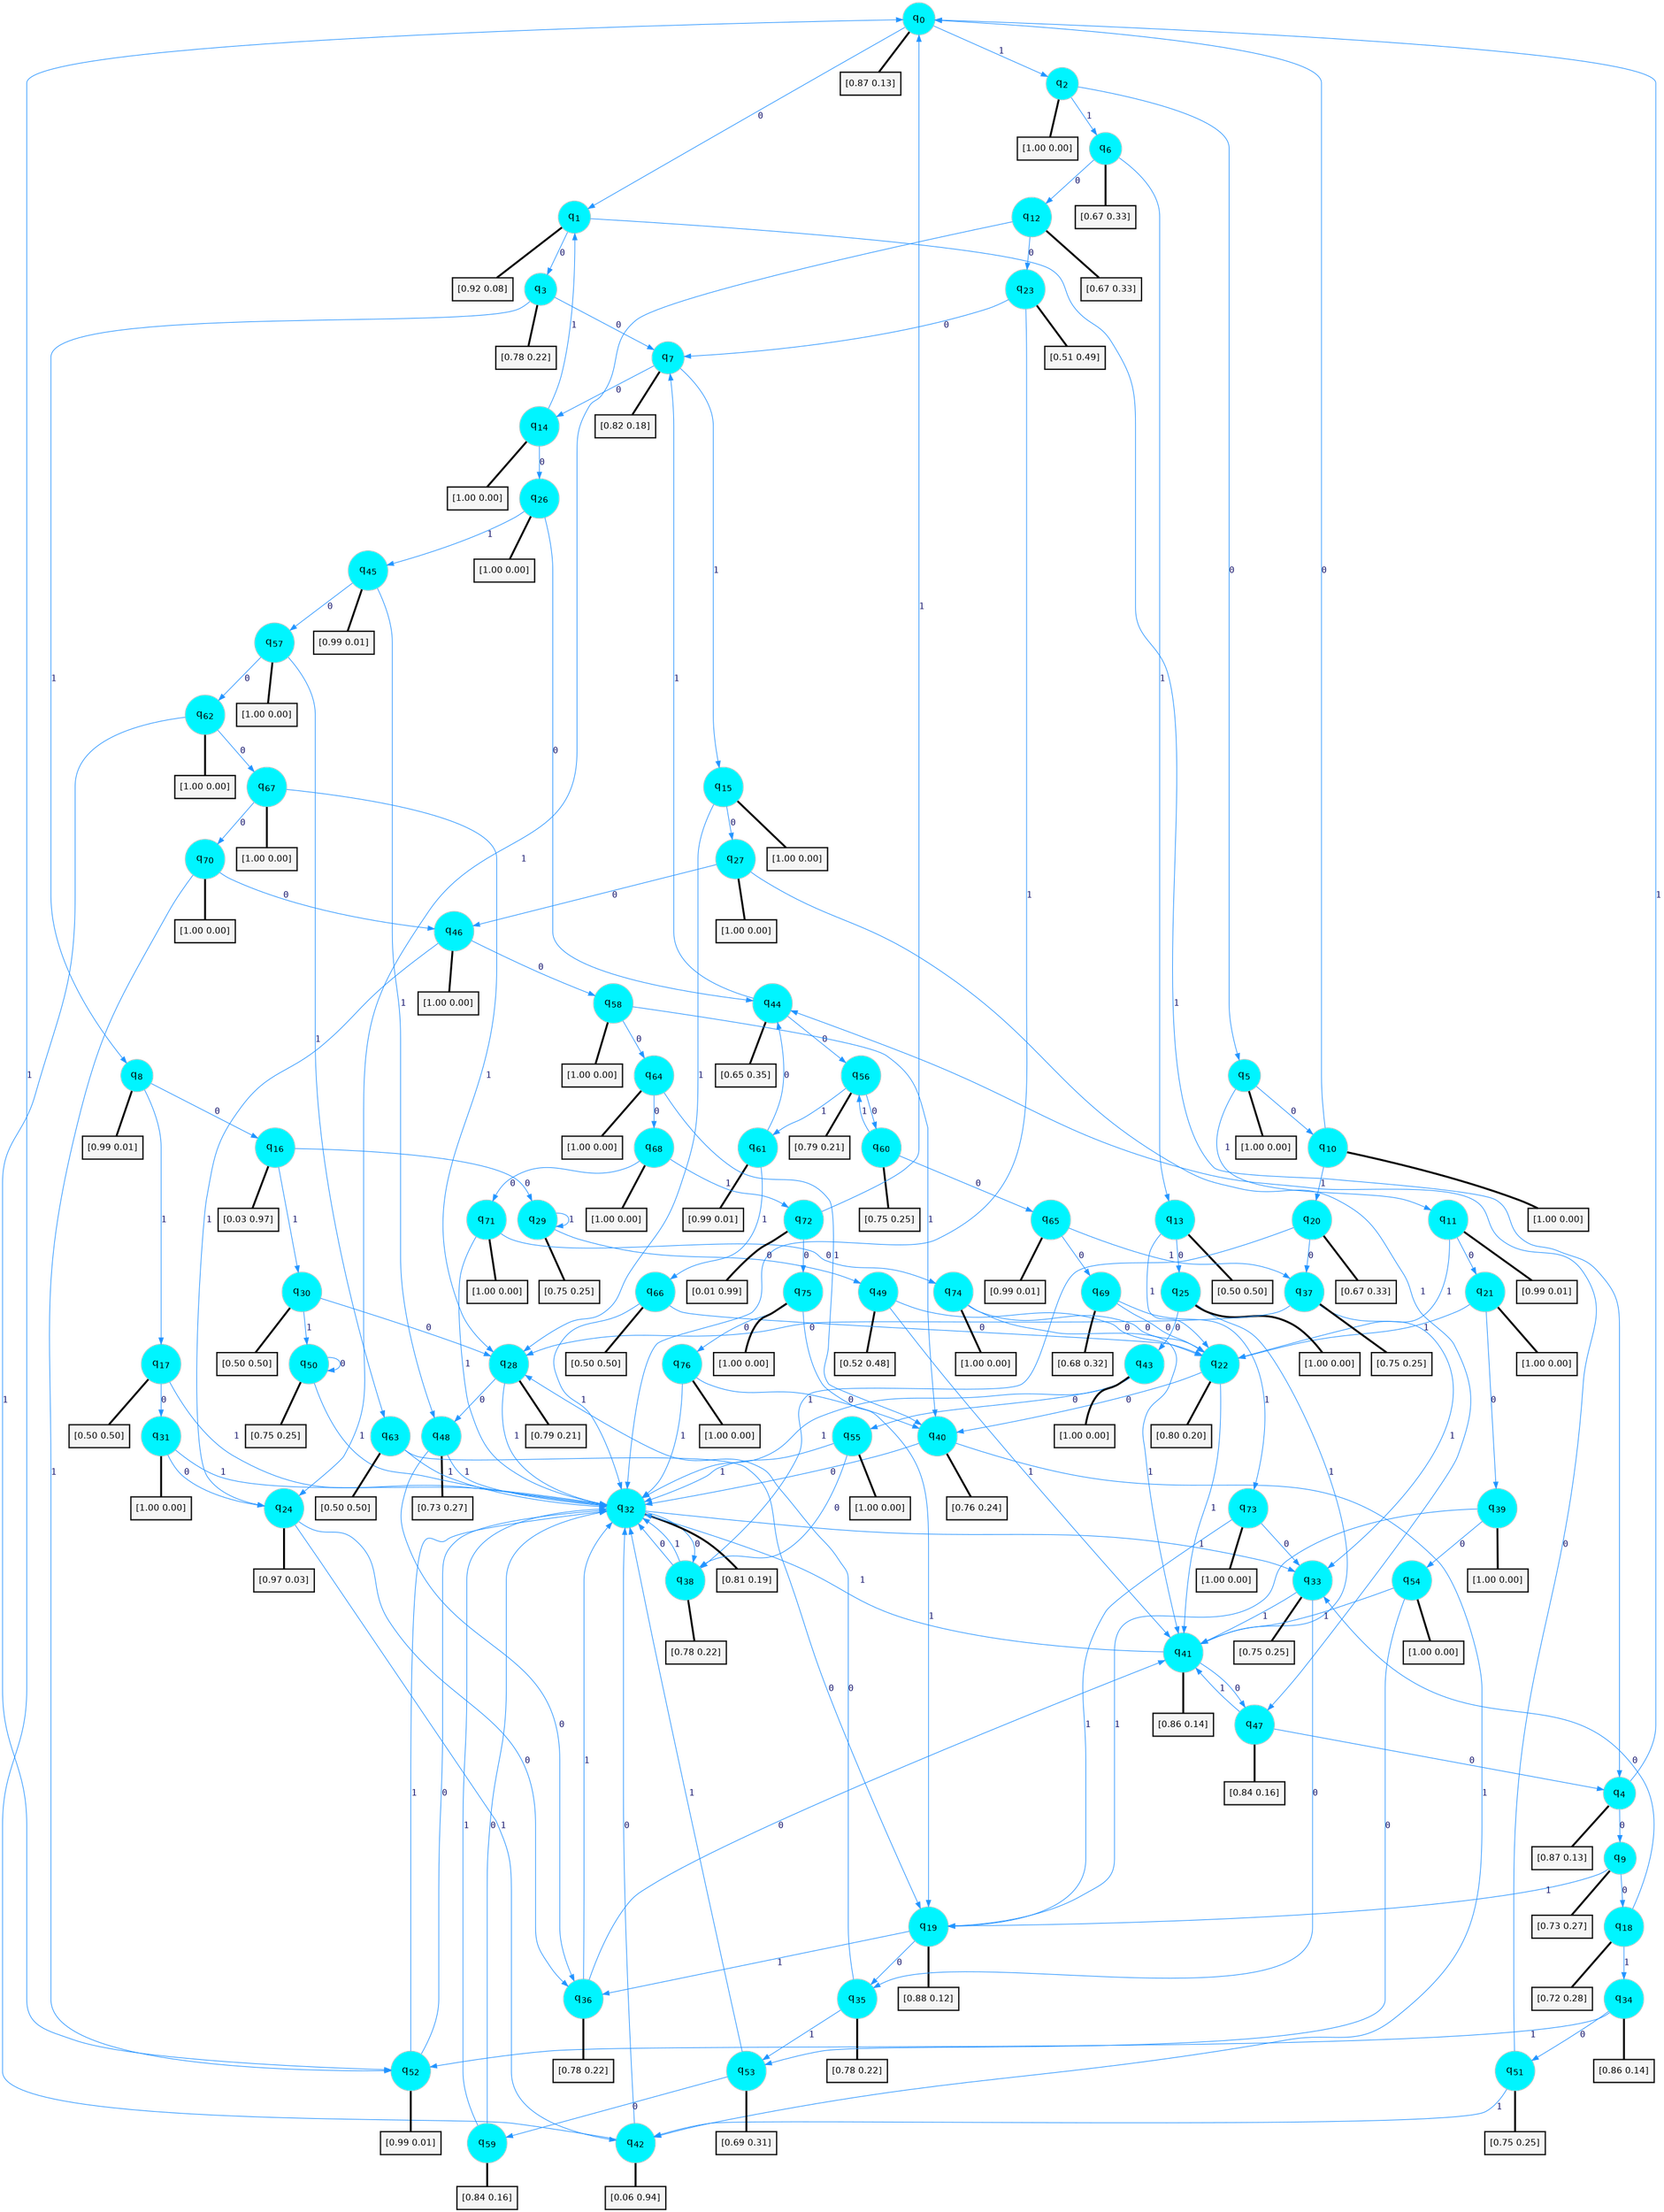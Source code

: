 digraph G {
graph [
bgcolor=transparent, dpi=300, rankdir=TD, size="40,25"];
node [
color=gray, fillcolor=turquoise1, fontcolor=black, fontname=Helvetica, fontsize=16, fontweight=bold, shape=circle, style=filled];
edge [
arrowsize=1, color=dodgerblue1, fontcolor=midnightblue, fontname=courier, fontweight=bold, penwidth=1, style=solid, weight=20];
0[label=<q<SUB>0</SUB>>];
1[label=<q<SUB>1</SUB>>];
2[label=<q<SUB>2</SUB>>];
3[label=<q<SUB>3</SUB>>];
4[label=<q<SUB>4</SUB>>];
5[label=<q<SUB>5</SUB>>];
6[label=<q<SUB>6</SUB>>];
7[label=<q<SUB>7</SUB>>];
8[label=<q<SUB>8</SUB>>];
9[label=<q<SUB>9</SUB>>];
10[label=<q<SUB>10</SUB>>];
11[label=<q<SUB>11</SUB>>];
12[label=<q<SUB>12</SUB>>];
13[label=<q<SUB>13</SUB>>];
14[label=<q<SUB>14</SUB>>];
15[label=<q<SUB>15</SUB>>];
16[label=<q<SUB>16</SUB>>];
17[label=<q<SUB>17</SUB>>];
18[label=<q<SUB>18</SUB>>];
19[label=<q<SUB>19</SUB>>];
20[label=<q<SUB>20</SUB>>];
21[label=<q<SUB>21</SUB>>];
22[label=<q<SUB>22</SUB>>];
23[label=<q<SUB>23</SUB>>];
24[label=<q<SUB>24</SUB>>];
25[label=<q<SUB>25</SUB>>];
26[label=<q<SUB>26</SUB>>];
27[label=<q<SUB>27</SUB>>];
28[label=<q<SUB>28</SUB>>];
29[label=<q<SUB>29</SUB>>];
30[label=<q<SUB>30</SUB>>];
31[label=<q<SUB>31</SUB>>];
32[label=<q<SUB>32</SUB>>];
33[label=<q<SUB>33</SUB>>];
34[label=<q<SUB>34</SUB>>];
35[label=<q<SUB>35</SUB>>];
36[label=<q<SUB>36</SUB>>];
37[label=<q<SUB>37</SUB>>];
38[label=<q<SUB>38</SUB>>];
39[label=<q<SUB>39</SUB>>];
40[label=<q<SUB>40</SUB>>];
41[label=<q<SUB>41</SUB>>];
42[label=<q<SUB>42</SUB>>];
43[label=<q<SUB>43</SUB>>];
44[label=<q<SUB>44</SUB>>];
45[label=<q<SUB>45</SUB>>];
46[label=<q<SUB>46</SUB>>];
47[label=<q<SUB>47</SUB>>];
48[label=<q<SUB>48</SUB>>];
49[label=<q<SUB>49</SUB>>];
50[label=<q<SUB>50</SUB>>];
51[label=<q<SUB>51</SUB>>];
52[label=<q<SUB>52</SUB>>];
53[label=<q<SUB>53</SUB>>];
54[label=<q<SUB>54</SUB>>];
55[label=<q<SUB>55</SUB>>];
56[label=<q<SUB>56</SUB>>];
57[label=<q<SUB>57</SUB>>];
58[label=<q<SUB>58</SUB>>];
59[label=<q<SUB>59</SUB>>];
60[label=<q<SUB>60</SUB>>];
61[label=<q<SUB>61</SUB>>];
62[label=<q<SUB>62</SUB>>];
63[label=<q<SUB>63</SUB>>];
64[label=<q<SUB>64</SUB>>];
65[label=<q<SUB>65</SUB>>];
66[label=<q<SUB>66</SUB>>];
67[label=<q<SUB>67</SUB>>];
68[label=<q<SUB>68</SUB>>];
69[label=<q<SUB>69</SUB>>];
70[label=<q<SUB>70</SUB>>];
71[label=<q<SUB>71</SUB>>];
72[label=<q<SUB>72</SUB>>];
73[label=<q<SUB>73</SUB>>];
74[label=<q<SUB>74</SUB>>];
75[label=<q<SUB>75</SUB>>];
76[label=<q<SUB>76</SUB>>];
77[label="[0.87 0.13]", shape=box,fontcolor=black, fontname=Helvetica, fontsize=14, penwidth=2, fillcolor=whitesmoke,color=black];
78[label="[0.92 0.08]", shape=box,fontcolor=black, fontname=Helvetica, fontsize=14, penwidth=2, fillcolor=whitesmoke,color=black];
79[label="[1.00 0.00]", shape=box,fontcolor=black, fontname=Helvetica, fontsize=14, penwidth=2, fillcolor=whitesmoke,color=black];
80[label="[0.78 0.22]", shape=box,fontcolor=black, fontname=Helvetica, fontsize=14, penwidth=2, fillcolor=whitesmoke,color=black];
81[label="[0.87 0.13]", shape=box,fontcolor=black, fontname=Helvetica, fontsize=14, penwidth=2, fillcolor=whitesmoke,color=black];
82[label="[1.00 0.00]", shape=box,fontcolor=black, fontname=Helvetica, fontsize=14, penwidth=2, fillcolor=whitesmoke,color=black];
83[label="[0.67 0.33]", shape=box,fontcolor=black, fontname=Helvetica, fontsize=14, penwidth=2, fillcolor=whitesmoke,color=black];
84[label="[0.82 0.18]", shape=box,fontcolor=black, fontname=Helvetica, fontsize=14, penwidth=2, fillcolor=whitesmoke,color=black];
85[label="[0.99 0.01]", shape=box,fontcolor=black, fontname=Helvetica, fontsize=14, penwidth=2, fillcolor=whitesmoke,color=black];
86[label="[0.73 0.27]", shape=box,fontcolor=black, fontname=Helvetica, fontsize=14, penwidth=2, fillcolor=whitesmoke,color=black];
87[label="[1.00 0.00]", shape=box,fontcolor=black, fontname=Helvetica, fontsize=14, penwidth=2, fillcolor=whitesmoke,color=black];
88[label="[0.99 0.01]", shape=box,fontcolor=black, fontname=Helvetica, fontsize=14, penwidth=2, fillcolor=whitesmoke,color=black];
89[label="[0.67 0.33]", shape=box,fontcolor=black, fontname=Helvetica, fontsize=14, penwidth=2, fillcolor=whitesmoke,color=black];
90[label="[0.50 0.50]", shape=box,fontcolor=black, fontname=Helvetica, fontsize=14, penwidth=2, fillcolor=whitesmoke,color=black];
91[label="[1.00 0.00]", shape=box,fontcolor=black, fontname=Helvetica, fontsize=14, penwidth=2, fillcolor=whitesmoke,color=black];
92[label="[1.00 0.00]", shape=box,fontcolor=black, fontname=Helvetica, fontsize=14, penwidth=2, fillcolor=whitesmoke,color=black];
93[label="[0.03 0.97]", shape=box,fontcolor=black, fontname=Helvetica, fontsize=14, penwidth=2, fillcolor=whitesmoke,color=black];
94[label="[0.50 0.50]", shape=box,fontcolor=black, fontname=Helvetica, fontsize=14, penwidth=2, fillcolor=whitesmoke,color=black];
95[label="[0.72 0.28]", shape=box,fontcolor=black, fontname=Helvetica, fontsize=14, penwidth=2, fillcolor=whitesmoke,color=black];
96[label="[0.88 0.12]", shape=box,fontcolor=black, fontname=Helvetica, fontsize=14, penwidth=2, fillcolor=whitesmoke,color=black];
97[label="[0.67 0.33]", shape=box,fontcolor=black, fontname=Helvetica, fontsize=14, penwidth=2, fillcolor=whitesmoke,color=black];
98[label="[1.00 0.00]", shape=box,fontcolor=black, fontname=Helvetica, fontsize=14, penwidth=2, fillcolor=whitesmoke,color=black];
99[label="[0.80 0.20]", shape=box,fontcolor=black, fontname=Helvetica, fontsize=14, penwidth=2, fillcolor=whitesmoke,color=black];
100[label="[0.51 0.49]", shape=box,fontcolor=black, fontname=Helvetica, fontsize=14, penwidth=2, fillcolor=whitesmoke,color=black];
101[label="[0.97 0.03]", shape=box,fontcolor=black, fontname=Helvetica, fontsize=14, penwidth=2, fillcolor=whitesmoke,color=black];
102[label="[1.00 0.00]", shape=box,fontcolor=black, fontname=Helvetica, fontsize=14, penwidth=2, fillcolor=whitesmoke,color=black];
103[label="[1.00 0.00]", shape=box,fontcolor=black, fontname=Helvetica, fontsize=14, penwidth=2, fillcolor=whitesmoke,color=black];
104[label="[1.00 0.00]", shape=box,fontcolor=black, fontname=Helvetica, fontsize=14, penwidth=2, fillcolor=whitesmoke,color=black];
105[label="[0.79 0.21]", shape=box,fontcolor=black, fontname=Helvetica, fontsize=14, penwidth=2, fillcolor=whitesmoke,color=black];
106[label="[0.75 0.25]", shape=box,fontcolor=black, fontname=Helvetica, fontsize=14, penwidth=2, fillcolor=whitesmoke,color=black];
107[label="[0.50 0.50]", shape=box,fontcolor=black, fontname=Helvetica, fontsize=14, penwidth=2, fillcolor=whitesmoke,color=black];
108[label="[1.00 0.00]", shape=box,fontcolor=black, fontname=Helvetica, fontsize=14, penwidth=2, fillcolor=whitesmoke,color=black];
109[label="[0.81 0.19]", shape=box,fontcolor=black, fontname=Helvetica, fontsize=14, penwidth=2, fillcolor=whitesmoke,color=black];
110[label="[0.75 0.25]", shape=box,fontcolor=black, fontname=Helvetica, fontsize=14, penwidth=2, fillcolor=whitesmoke,color=black];
111[label="[0.86 0.14]", shape=box,fontcolor=black, fontname=Helvetica, fontsize=14, penwidth=2, fillcolor=whitesmoke,color=black];
112[label="[0.78 0.22]", shape=box,fontcolor=black, fontname=Helvetica, fontsize=14, penwidth=2, fillcolor=whitesmoke,color=black];
113[label="[0.78 0.22]", shape=box,fontcolor=black, fontname=Helvetica, fontsize=14, penwidth=2, fillcolor=whitesmoke,color=black];
114[label="[0.75 0.25]", shape=box,fontcolor=black, fontname=Helvetica, fontsize=14, penwidth=2, fillcolor=whitesmoke,color=black];
115[label="[0.78 0.22]", shape=box,fontcolor=black, fontname=Helvetica, fontsize=14, penwidth=2, fillcolor=whitesmoke,color=black];
116[label="[1.00 0.00]", shape=box,fontcolor=black, fontname=Helvetica, fontsize=14, penwidth=2, fillcolor=whitesmoke,color=black];
117[label="[0.76 0.24]", shape=box,fontcolor=black, fontname=Helvetica, fontsize=14, penwidth=2, fillcolor=whitesmoke,color=black];
118[label="[0.86 0.14]", shape=box,fontcolor=black, fontname=Helvetica, fontsize=14, penwidth=2, fillcolor=whitesmoke,color=black];
119[label="[0.06 0.94]", shape=box,fontcolor=black, fontname=Helvetica, fontsize=14, penwidth=2, fillcolor=whitesmoke,color=black];
120[label="[1.00 0.00]", shape=box,fontcolor=black, fontname=Helvetica, fontsize=14, penwidth=2, fillcolor=whitesmoke,color=black];
121[label="[0.65 0.35]", shape=box,fontcolor=black, fontname=Helvetica, fontsize=14, penwidth=2, fillcolor=whitesmoke,color=black];
122[label="[0.99 0.01]", shape=box,fontcolor=black, fontname=Helvetica, fontsize=14, penwidth=2, fillcolor=whitesmoke,color=black];
123[label="[1.00 0.00]", shape=box,fontcolor=black, fontname=Helvetica, fontsize=14, penwidth=2, fillcolor=whitesmoke,color=black];
124[label="[0.84 0.16]", shape=box,fontcolor=black, fontname=Helvetica, fontsize=14, penwidth=2, fillcolor=whitesmoke,color=black];
125[label="[0.73 0.27]", shape=box,fontcolor=black, fontname=Helvetica, fontsize=14, penwidth=2, fillcolor=whitesmoke,color=black];
126[label="[0.52 0.48]", shape=box,fontcolor=black, fontname=Helvetica, fontsize=14, penwidth=2, fillcolor=whitesmoke,color=black];
127[label="[0.75 0.25]", shape=box,fontcolor=black, fontname=Helvetica, fontsize=14, penwidth=2, fillcolor=whitesmoke,color=black];
128[label="[0.75 0.25]", shape=box,fontcolor=black, fontname=Helvetica, fontsize=14, penwidth=2, fillcolor=whitesmoke,color=black];
129[label="[0.99 0.01]", shape=box,fontcolor=black, fontname=Helvetica, fontsize=14, penwidth=2, fillcolor=whitesmoke,color=black];
130[label="[0.69 0.31]", shape=box,fontcolor=black, fontname=Helvetica, fontsize=14, penwidth=2, fillcolor=whitesmoke,color=black];
131[label="[1.00 0.00]", shape=box,fontcolor=black, fontname=Helvetica, fontsize=14, penwidth=2, fillcolor=whitesmoke,color=black];
132[label="[1.00 0.00]", shape=box,fontcolor=black, fontname=Helvetica, fontsize=14, penwidth=2, fillcolor=whitesmoke,color=black];
133[label="[0.79 0.21]", shape=box,fontcolor=black, fontname=Helvetica, fontsize=14, penwidth=2, fillcolor=whitesmoke,color=black];
134[label="[1.00 0.00]", shape=box,fontcolor=black, fontname=Helvetica, fontsize=14, penwidth=2, fillcolor=whitesmoke,color=black];
135[label="[1.00 0.00]", shape=box,fontcolor=black, fontname=Helvetica, fontsize=14, penwidth=2, fillcolor=whitesmoke,color=black];
136[label="[0.84 0.16]", shape=box,fontcolor=black, fontname=Helvetica, fontsize=14, penwidth=2, fillcolor=whitesmoke,color=black];
137[label="[0.75 0.25]", shape=box,fontcolor=black, fontname=Helvetica, fontsize=14, penwidth=2, fillcolor=whitesmoke,color=black];
138[label="[0.99 0.01]", shape=box,fontcolor=black, fontname=Helvetica, fontsize=14, penwidth=2, fillcolor=whitesmoke,color=black];
139[label="[1.00 0.00]", shape=box,fontcolor=black, fontname=Helvetica, fontsize=14, penwidth=2, fillcolor=whitesmoke,color=black];
140[label="[0.50 0.50]", shape=box,fontcolor=black, fontname=Helvetica, fontsize=14, penwidth=2, fillcolor=whitesmoke,color=black];
141[label="[1.00 0.00]", shape=box,fontcolor=black, fontname=Helvetica, fontsize=14, penwidth=2, fillcolor=whitesmoke,color=black];
142[label="[0.99 0.01]", shape=box,fontcolor=black, fontname=Helvetica, fontsize=14, penwidth=2, fillcolor=whitesmoke,color=black];
143[label="[0.50 0.50]", shape=box,fontcolor=black, fontname=Helvetica, fontsize=14, penwidth=2, fillcolor=whitesmoke,color=black];
144[label="[1.00 0.00]", shape=box,fontcolor=black, fontname=Helvetica, fontsize=14, penwidth=2, fillcolor=whitesmoke,color=black];
145[label="[1.00 0.00]", shape=box,fontcolor=black, fontname=Helvetica, fontsize=14, penwidth=2, fillcolor=whitesmoke,color=black];
146[label="[0.68 0.32]", shape=box,fontcolor=black, fontname=Helvetica, fontsize=14, penwidth=2, fillcolor=whitesmoke,color=black];
147[label="[1.00 0.00]", shape=box,fontcolor=black, fontname=Helvetica, fontsize=14, penwidth=2, fillcolor=whitesmoke,color=black];
148[label="[1.00 0.00]", shape=box,fontcolor=black, fontname=Helvetica, fontsize=14, penwidth=2, fillcolor=whitesmoke,color=black];
149[label="[0.01 0.99]", shape=box,fontcolor=black, fontname=Helvetica, fontsize=14, penwidth=2, fillcolor=whitesmoke,color=black];
150[label="[1.00 0.00]", shape=box,fontcolor=black, fontname=Helvetica, fontsize=14, penwidth=2, fillcolor=whitesmoke,color=black];
151[label="[1.00 0.00]", shape=box,fontcolor=black, fontname=Helvetica, fontsize=14, penwidth=2, fillcolor=whitesmoke,color=black];
152[label="[1.00 0.00]", shape=box,fontcolor=black, fontname=Helvetica, fontsize=14, penwidth=2, fillcolor=whitesmoke,color=black];
153[label="[1.00 0.00]", shape=box,fontcolor=black, fontname=Helvetica, fontsize=14, penwidth=2, fillcolor=whitesmoke,color=black];
0->1 [label=0];
0->2 [label=1];
0->77 [arrowhead=none, penwidth=3,color=black];
1->3 [label=0];
1->4 [label=1];
1->78 [arrowhead=none, penwidth=3,color=black];
2->5 [label=0];
2->6 [label=1];
2->79 [arrowhead=none, penwidth=3,color=black];
3->7 [label=0];
3->8 [label=1];
3->80 [arrowhead=none, penwidth=3,color=black];
4->9 [label=0];
4->0 [label=1];
4->81 [arrowhead=none, penwidth=3,color=black];
5->10 [label=0];
5->11 [label=1];
5->82 [arrowhead=none, penwidth=3,color=black];
6->12 [label=0];
6->13 [label=1];
6->83 [arrowhead=none, penwidth=3,color=black];
7->14 [label=0];
7->15 [label=1];
7->84 [arrowhead=none, penwidth=3,color=black];
8->16 [label=0];
8->17 [label=1];
8->85 [arrowhead=none, penwidth=3,color=black];
9->18 [label=0];
9->19 [label=1];
9->86 [arrowhead=none, penwidth=3,color=black];
10->0 [label=0];
10->20 [label=1];
10->87 [arrowhead=none, penwidth=3,color=black];
11->21 [label=0];
11->22 [label=1];
11->88 [arrowhead=none, penwidth=3,color=black];
12->23 [label=0];
12->24 [label=1];
12->89 [arrowhead=none, penwidth=3,color=black];
13->25 [label=0];
13->22 [label=1];
13->90 [arrowhead=none, penwidth=3,color=black];
14->26 [label=0];
14->1 [label=1];
14->91 [arrowhead=none, penwidth=3,color=black];
15->27 [label=0];
15->28 [label=1];
15->92 [arrowhead=none, penwidth=3,color=black];
16->29 [label=0];
16->30 [label=1];
16->93 [arrowhead=none, penwidth=3,color=black];
17->31 [label=0];
17->32 [label=1];
17->94 [arrowhead=none, penwidth=3,color=black];
18->33 [label=0];
18->34 [label=1];
18->95 [arrowhead=none, penwidth=3,color=black];
19->35 [label=0];
19->36 [label=1];
19->96 [arrowhead=none, penwidth=3,color=black];
20->37 [label=0];
20->38 [label=1];
20->97 [arrowhead=none, penwidth=3,color=black];
21->39 [label=0];
21->22 [label=1];
21->98 [arrowhead=none, penwidth=3,color=black];
22->40 [label=0];
22->41 [label=1];
22->99 [arrowhead=none, penwidth=3,color=black];
23->7 [label=0];
23->32 [label=1];
23->100 [arrowhead=none, penwidth=3,color=black];
24->36 [label=0];
24->42 [label=1];
24->101 [arrowhead=none, penwidth=3,color=black];
25->43 [label=0];
25->41 [label=1];
25->102 [arrowhead=none, penwidth=3,color=black];
26->44 [label=0];
26->45 [label=1];
26->103 [arrowhead=none, penwidth=3,color=black];
27->46 [label=0];
27->47 [label=1];
27->104 [arrowhead=none, penwidth=3,color=black];
28->48 [label=0];
28->32 [label=1];
28->105 [arrowhead=none, penwidth=3,color=black];
29->49 [label=0];
29->29 [label=1];
29->106 [arrowhead=none, penwidth=3,color=black];
30->28 [label=0];
30->50 [label=1];
30->107 [arrowhead=none, penwidth=3,color=black];
31->24 [label=0];
31->32 [label=1];
31->108 [arrowhead=none, penwidth=3,color=black];
32->38 [label=0];
32->33 [label=1];
32->109 [arrowhead=none, penwidth=3,color=black];
33->35 [label=0];
33->41 [label=1];
33->110 [arrowhead=none, penwidth=3,color=black];
34->51 [label=0];
34->52 [label=1];
34->111 [arrowhead=none, penwidth=3,color=black];
35->28 [label=0];
35->53 [label=1];
35->112 [arrowhead=none, penwidth=3,color=black];
36->41 [label=0];
36->32 [label=1];
36->113 [arrowhead=none, penwidth=3,color=black];
37->28 [label=0];
37->33 [label=1];
37->114 [arrowhead=none, penwidth=3,color=black];
38->32 [label=0];
38->32 [label=1];
38->115 [arrowhead=none, penwidth=3,color=black];
39->54 [label=0];
39->19 [label=1];
39->116 [arrowhead=none, penwidth=3,color=black];
40->32 [label=0];
40->42 [label=1];
40->117 [arrowhead=none, penwidth=3,color=black];
41->47 [label=0];
41->32 [label=1];
41->118 [arrowhead=none, penwidth=3,color=black];
42->32 [label=0];
42->0 [label=1];
42->119 [arrowhead=none, penwidth=3,color=black];
43->55 [label=0];
43->32 [label=1];
43->120 [arrowhead=none, penwidth=3,color=black];
44->56 [label=0];
44->7 [label=1];
44->121 [arrowhead=none, penwidth=3,color=black];
45->57 [label=0];
45->48 [label=1];
45->122 [arrowhead=none, penwidth=3,color=black];
46->58 [label=0];
46->24 [label=1];
46->123 [arrowhead=none, penwidth=3,color=black];
47->4 [label=0];
47->41 [label=1];
47->124 [arrowhead=none, penwidth=3,color=black];
48->36 [label=0];
48->32 [label=1];
48->125 [arrowhead=none, penwidth=3,color=black];
49->22 [label=0];
49->41 [label=1];
49->126 [arrowhead=none, penwidth=3,color=black];
50->50 [label=0];
50->32 [label=1];
50->127 [arrowhead=none, penwidth=3,color=black];
51->44 [label=0];
51->42 [label=1];
51->128 [arrowhead=none, penwidth=3,color=black];
52->32 [label=0];
52->32 [label=1];
52->129 [arrowhead=none, penwidth=3,color=black];
53->59 [label=0];
53->32 [label=1];
53->130 [arrowhead=none, penwidth=3,color=black];
54->53 [label=0];
54->41 [label=1];
54->131 [arrowhead=none, penwidth=3,color=black];
55->38 [label=0];
55->32 [label=1];
55->132 [arrowhead=none, penwidth=3,color=black];
56->60 [label=0];
56->61 [label=1];
56->133 [arrowhead=none, penwidth=3,color=black];
57->62 [label=0];
57->63 [label=1];
57->134 [arrowhead=none, penwidth=3,color=black];
58->64 [label=0];
58->40 [label=1];
58->135 [arrowhead=none, penwidth=3,color=black];
59->32 [label=0];
59->32 [label=1];
59->136 [arrowhead=none, penwidth=3,color=black];
60->65 [label=0];
60->56 [label=1];
60->137 [arrowhead=none, penwidth=3,color=black];
61->44 [label=0];
61->66 [label=1];
61->138 [arrowhead=none, penwidth=3,color=black];
62->67 [label=0];
62->52 [label=1];
62->139 [arrowhead=none, penwidth=3,color=black];
63->19 [label=0];
63->32 [label=1];
63->140 [arrowhead=none, penwidth=3,color=black];
64->68 [label=0];
64->40 [label=1];
64->141 [arrowhead=none, penwidth=3,color=black];
65->69 [label=0];
65->37 [label=1];
65->142 [arrowhead=none, penwidth=3,color=black];
66->22 [label=0];
66->32 [label=1];
66->143 [arrowhead=none, penwidth=3,color=black];
67->70 [label=0];
67->28 [label=1];
67->144 [arrowhead=none, penwidth=3,color=black];
68->71 [label=0];
68->72 [label=1];
68->145 [arrowhead=none, penwidth=3,color=black];
69->22 [label=0];
69->73 [label=1];
69->146 [arrowhead=none, penwidth=3,color=black];
70->46 [label=0];
70->52 [label=1];
70->147 [arrowhead=none, penwidth=3,color=black];
71->74 [label=0];
71->32 [label=1];
71->148 [arrowhead=none, penwidth=3,color=black];
72->75 [label=0];
72->0 [label=1];
72->149 [arrowhead=none, penwidth=3,color=black];
73->33 [label=0];
73->19 [label=1];
73->150 [arrowhead=none, penwidth=3,color=black];
74->22 [label=0];
74->41 [label=1];
74->151 [arrowhead=none, penwidth=3,color=black];
75->76 [label=0];
75->19 [label=1];
75->152 [arrowhead=none, penwidth=3,color=black];
76->40 [label=0];
76->32 [label=1];
76->153 [arrowhead=none, penwidth=3,color=black];
}
